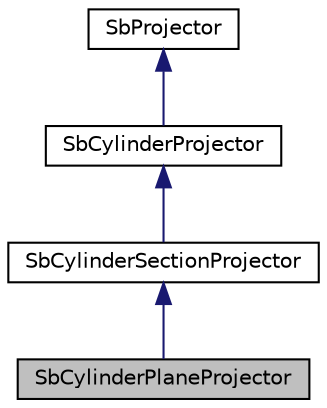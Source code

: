 digraph "SbCylinderPlaneProjector"
{
 // LATEX_PDF_SIZE
  edge [fontname="Helvetica",fontsize="10",labelfontname="Helvetica",labelfontsize="10"];
  node [fontname="Helvetica",fontsize="10",shape=record];
  Node1 [label="SbCylinderPlaneProjector",height=0.2,width=0.4,color="black", fillcolor="grey75", style="filled", fontcolor="black",tooltip="The SbCylinderPlaneProjector class projects 2D points to a half-cylinder and a plane."];
  Node2 -> Node1 [dir="back",color="midnightblue",fontsize="10",style="solid",fontname="Helvetica"];
  Node2 [label="SbCylinderSectionProjector",height=0.2,width=0.4,color="black", fillcolor="white", style="filled",URL="$classSbCylinderSectionProjector.html",tooltip="The SbCylinderSectionProjector projects 2D points to a sliced cylinder."];
  Node3 -> Node2 [dir="back",color="midnightblue",fontsize="10",style="solid",fontname="Helvetica"];
  Node3 [label="SbCylinderProjector",height=0.2,width=0.4,color="black", fillcolor="white", style="filled",URL="$classSbCylinderProjector.html",tooltip="The SbCylinderProjector class is the abstract base class for mapping to cylindrical surfaces."];
  Node4 -> Node3 [dir="back",color="midnightblue",fontsize="10",style="solid",fontname="Helvetica"];
  Node4 [label="SbProjector",height=0.2,width=0.4,color="black", fillcolor="white", style="filled",URL="$classSbProjector.html",tooltip="The SbProjector class is the abstract base projector class."];
}
